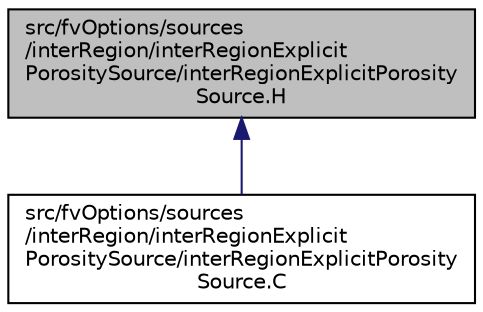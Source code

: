 digraph "src/fvOptions/sources/interRegion/interRegionExplicitPorositySource/interRegionExplicitPorositySource.H"
{
  bgcolor="transparent";
  edge [fontname="Helvetica",fontsize="10",labelfontname="Helvetica",labelfontsize="10"];
  node [fontname="Helvetica",fontsize="10",shape=record];
  Node353 [label="src/fvOptions/sources\l/interRegion/interRegionExplicit\lPorositySource/interRegionExplicitPorosity\lSource.H",height=0.2,width=0.4,color="black", fillcolor="grey75", style="filled", fontcolor="black"];
  Node353 -> Node354 [dir="back",color="midnightblue",fontsize="10",style="solid",fontname="Helvetica"];
  Node354 [label="src/fvOptions/sources\l/interRegion/interRegionExplicit\lPorositySource/interRegionExplicitPorosity\lSource.C",height=0.2,width=0.4,color="black",URL="$a05459.html"];
}
